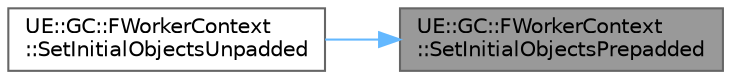 digraph "UE::GC::FWorkerContext::SetInitialObjectsPrepadded"
{
 // INTERACTIVE_SVG=YES
 // LATEX_PDF_SIZE
  bgcolor="transparent";
  edge [fontname=Helvetica,fontsize=10,labelfontname=Helvetica,labelfontsize=10];
  node [fontname=Helvetica,fontsize=10,shape=box,height=0.2,width=0.4];
  rankdir="RL";
  Node1 [id="Node000001",label="UE::GC::FWorkerContext\l::SetInitialObjectsPrepadded",height=0.2,width=0.4,color="gray40", fillcolor="grey60", style="filled", fontcolor="black",tooltip=" "];
  Node1 -> Node2 [id="edge1_Node000001_Node000002",dir="back",color="steelblue1",style="solid",tooltip=" "];
  Node2 [id="Node000002",label="UE::GC::FWorkerContext\l::SetInitialObjectsUnpadded",height=0.2,width=0.4,color="grey40", fillcolor="white", style="filled",URL="$de/de0/structUE_1_1GC_1_1FWorkerContext.html#a1b73ed57e0afae8cb10c8aaa3420a8fc",tooltip=" "];
}
